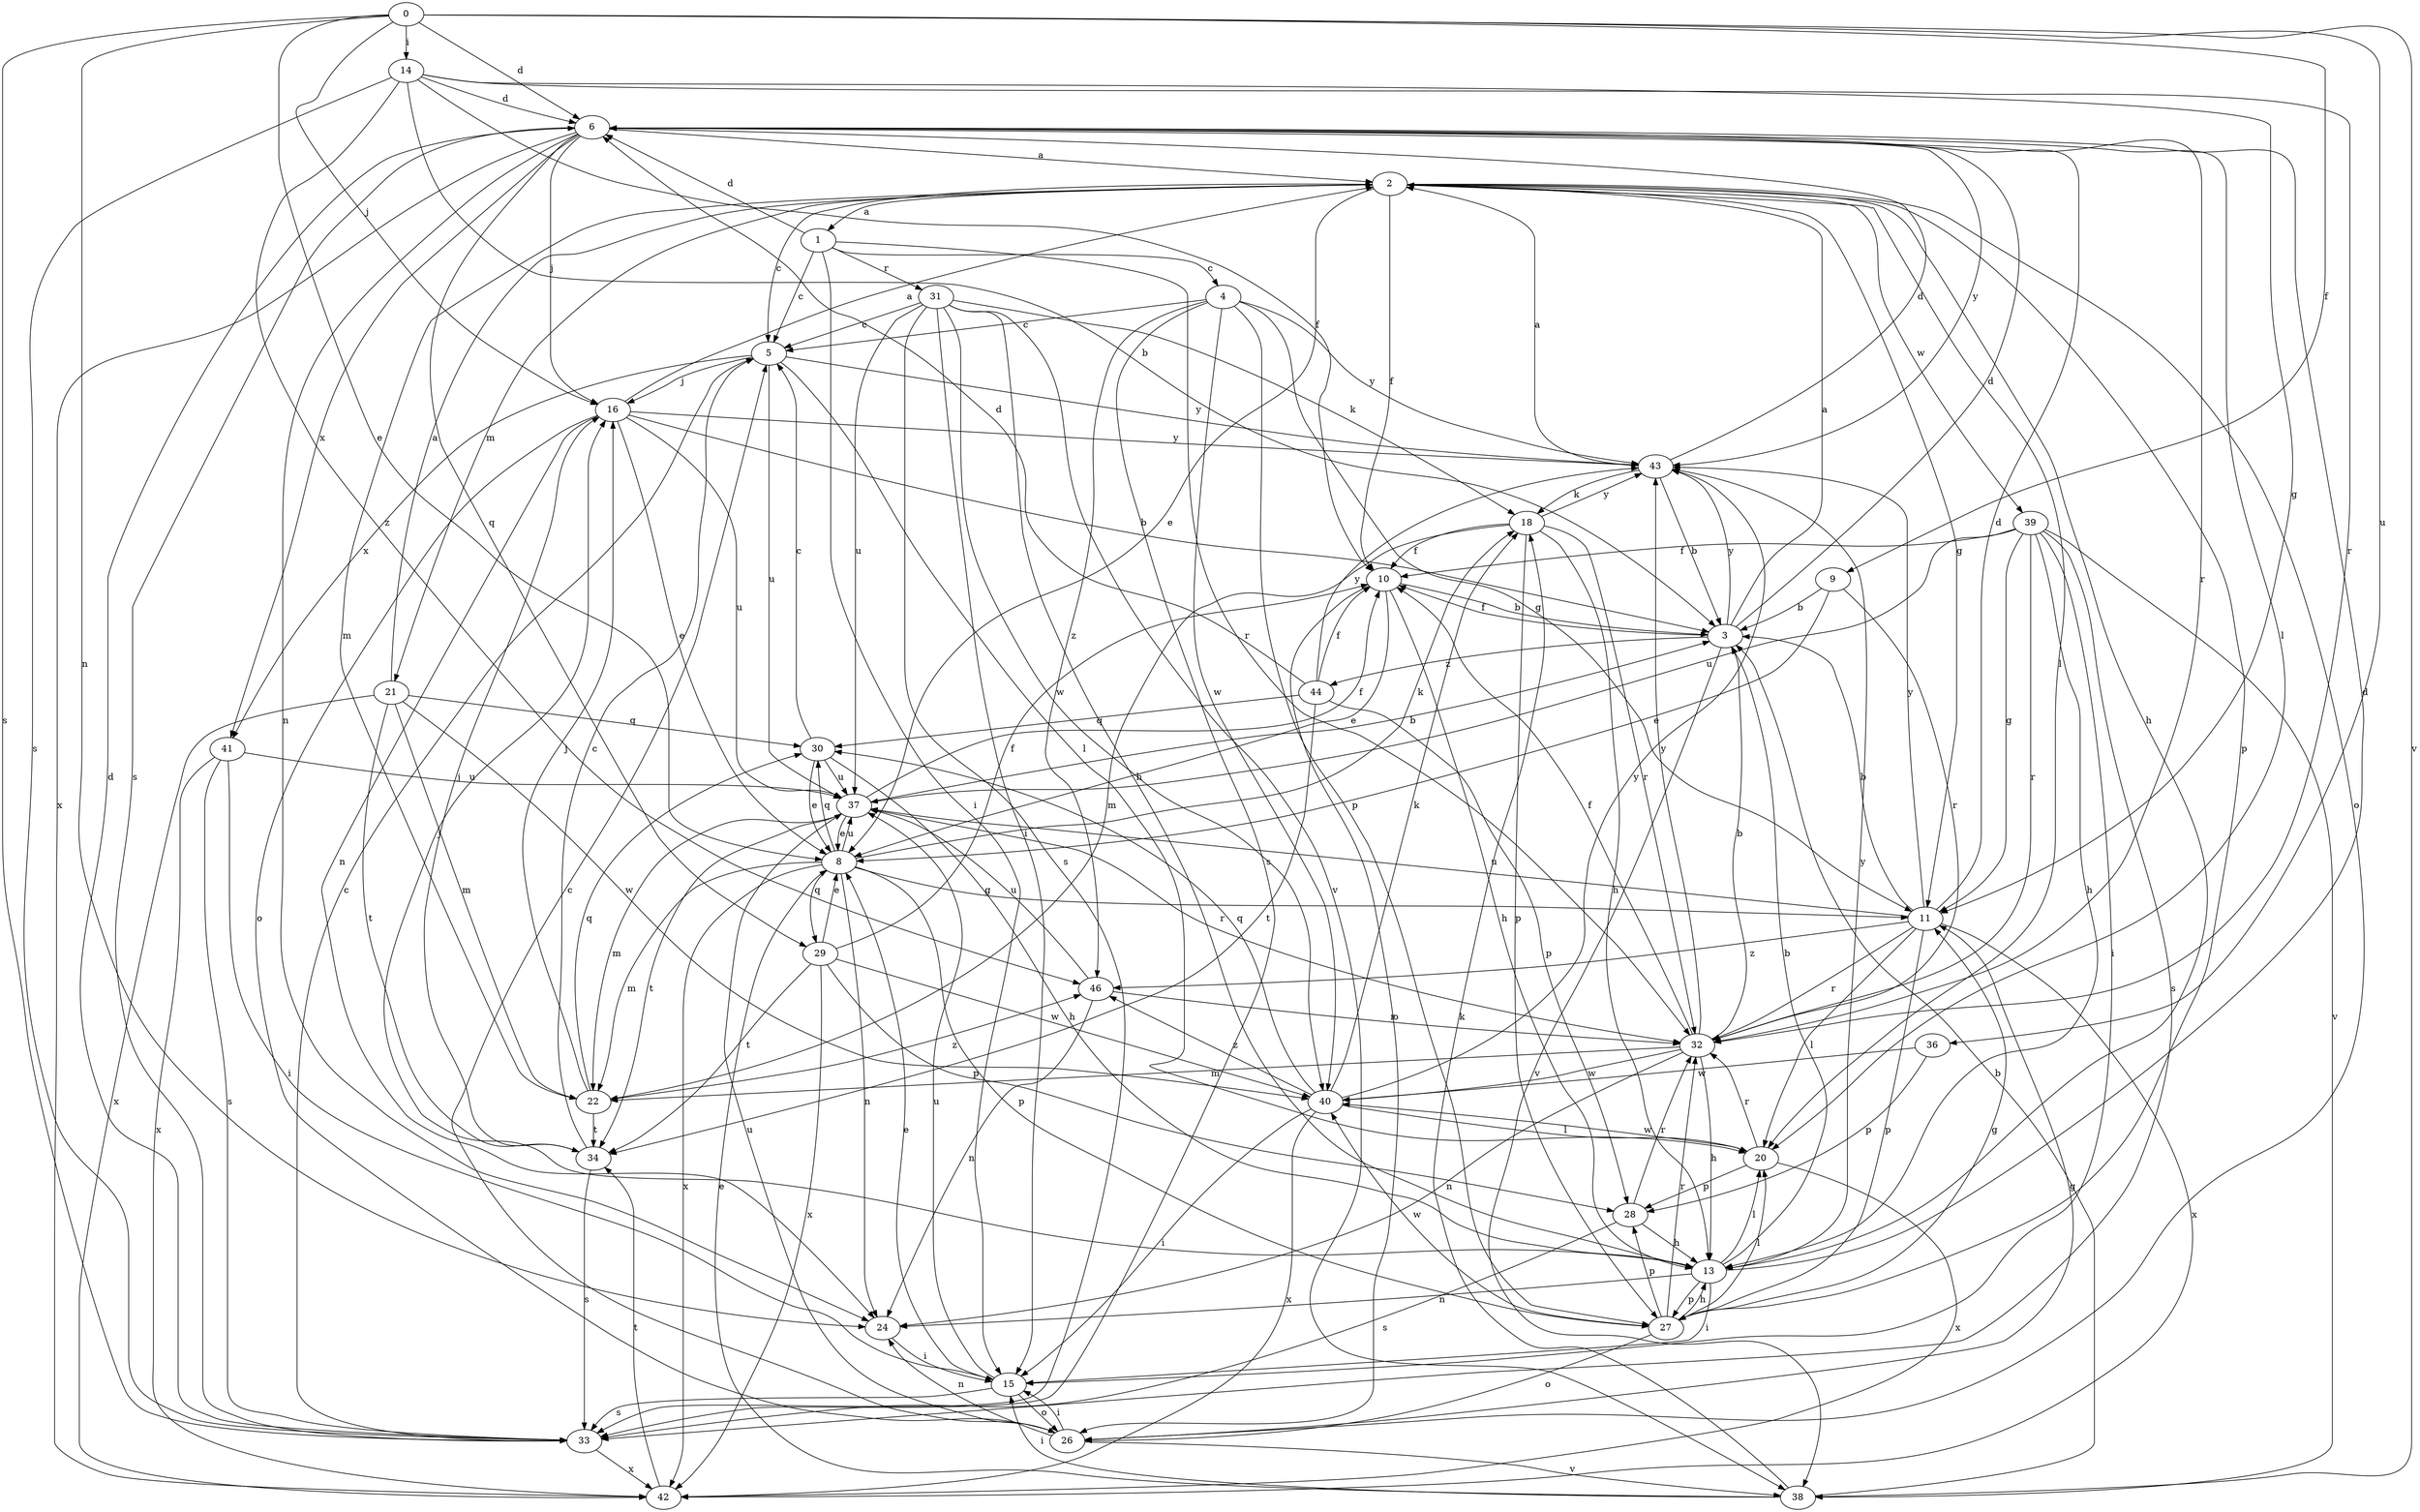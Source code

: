 strict digraph  {
0;
1;
2;
3;
4;
5;
6;
8;
9;
10;
11;
13;
14;
15;
16;
18;
20;
21;
22;
24;
26;
27;
28;
29;
30;
31;
32;
33;
34;
36;
37;
38;
39;
40;
41;
42;
43;
44;
46;
0 -> 6  [label=d];
0 -> 8  [label=e];
0 -> 9  [label=f];
0 -> 14  [label=i];
0 -> 16  [label=j];
0 -> 24  [label=n];
0 -> 33  [label=s];
0 -> 36  [label=u];
0 -> 38  [label=v];
1 -> 4  [label=c];
1 -> 5  [label=c];
1 -> 6  [label=d];
1 -> 15  [label=i];
1 -> 31  [label=r];
1 -> 32  [label=r];
2 -> 1  [label=a];
2 -> 5  [label=c];
2 -> 8  [label=e];
2 -> 10  [label=f];
2 -> 11  [label=g];
2 -> 13  [label=h];
2 -> 20  [label=l];
2 -> 21  [label=m];
2 -> 22  [label=m];
2 -> 26  [label=o];
2 -> 27  [label=p];
2 -> 39  [label=w];
3 -> 2  [label=a];
3 -> 6  [label=d];
3 -> 10  [label=f];
3 -> 38  [label=v];
3 -> 43  [label=y];
3 -> 44  [label=z];
4 -> 5  [label=c];
4 -> 11  [label=g];
4 -> 27  [label=p];
4 -> 33  [label=s];
4 -> 40  [label=w];
4 -> 43  [label=y];
4 -> 46  [label=z];
5 -> 16  [label=j];
5 -> 20  [label=l];
5 -> 37  [label=u];
5 -> 41  [label=x];
5 -> 43  [label=y];
6 -> 2  [label=a];
6 -> 16  [label=j];
6 -> 20  [label=l];
6 -> 24  [label=n];
6 -> 29  [label=q];
6 -> 32  [label=r];
6 -> 33  [label=s];
6 -> 41  [label=x];
6 -> 42  [label=x];
6 -> 43  [label=y];
8 -> 11  [label=g];
8 -> 18  [label=k];
8 -> 22  [label=m];
8 -> 24  [label=n];
8 -> 27  [label=p];
8 -> 29  [label=q];
8 -> 30  [label=q];
8 -> 37  [label=u];
8 -> 42  [label=x];
9 -> 3  [label=b];
9 -> 8  [label=e];
9 -> 32  [label=r];
10 -> 3  [label=b];
10 -> 8  [label=e];
10 -> 13  [label=h];
10 -> 26  [label=o];
11 -> 3  [label=b];
11 -> 6  [label=d];
11 -> 20  [label=l];
11 -> 27  [label=p];
11 -> 32  [label=r];
11 -> 37  [label=u];
11 -> 42  [label=x];
11 -> 43  [label=y];
11 -> 46  [label=z];
13 -> 3  [label=b];
13 -> 6  [label=d];
13 -> 15  [label=i];
13 -> 16  [label=j];
13 -> 20  [label=l];
13 -> 24  [label=n];
13 -> 27  [label=p];
13 -> 43  [label=y];
14 -> 3  [label=b];
14 -> 6  [label=d];
14 -> 10  [label=f];
14 -> 11  [label=g];
14 -> 32  [label=r];
14 -> 33  [label=s];
14 -> 46  [label=z];
15 -> 8  [label=e];
15 -> 26  [label=o];
15 -> 33  [label=s];
15 -> 37  [label=u];
16 -> 2  [label=a];
16 -> 3  [label=b];
16 -> 8  [label=e];
16 -> 24  [label=n];
16 -> 26  [label=o];
16 -> 37  [label=u];
16 -> 43  [label=y];
18 -> 10  [label=f];
18 -> 13  [label=h];
18 -> 22  [label=m];
18 -> 27  [label=p];
18 -> 32  [label=r];
18 -> 43  [label=y];
20 -> 28  [label=p];
20 -> 32  [label=r];
20 -> 40  [label=w];
20 -> 42  [label=x];
21 -> 2  [label=a];
21 -> 22  [label=m];
21 -> 30  [label=q];
21 -> 34  [label=t];
21 -> 40  [label=w];
21 -> 42  [label=x];
22 -> 16  [label=j];
22 -> 30  [label=q];
22 -> 34  [label=t];
22 -> 46  [label=z];
24 -> 15  [label=i];
26 -> 5  [label=c];
26 -> 11  [label=g];
26 -> 15  [label=i];
26 -> 24  [label=n];
26 -> 37  [label=u];
26 -> 38  [label=v];
27 -> 11  [label=g];
27 -> 13  [label=h];
27 -> 20  [label=l];
27 -> 26  [label=o];
27 -> 28  [label=p];
27 -> 32  [label=r];
27 -> 40  [label=w];
28 -> 13  [label=h];
28 -> 32  [label=r];
28 -> 33  [label=s];
29 -> 8  [label=e];
29 -> 10  [label=f];
29 -> 28  [label=p];
29 -> 34  [label=t];
29 -> 40  [label=w];
29 -> 42  [label=x];
30 -> 5  [label=c];
30 -> 8  [label=e];
30 -> 13  [label=h];
30 -> 37  [label=u];
31 -> 5  [label=c];
31 -> 13  [label=h];
31 -> 15  [label=i];
31 -> 18  [label=k];
31 -> 33  [label=s];
31 -> 37  [label=u];
31 -> 38  [label=v];
31 -> 40  [label=w];
32 -> 3  [label=b];
32 -> 10  [label=f];
32 -> 13  [label=h];
32 -> 22  [label=m];
32 -> 24  [label=n];
32 -> 40  [label=w];
32 -> 43  [label=y];
33 -> 5  [label=c];
33 -> 6  [label=d];
33 -> 42  [label=x];
34 -> 5  [label=c];
34 -> 16  [label=j];
34 -> 33  [label=s];
36 -> 28  [label=p];
36 -> 40  [label=w];
37 -> 3  [label=b];
37 -> 8  [label=e];
37 -> 10  [label=f];
37 -> 22  [label=m];
37 -> 32  [label=r];
37 -> 34  [label=t];
38 -> 3  [label=b];
38 -> 8  [label=e];
38 -> 15  [label=i];
38 -> 18  [label=k];
39 -> 10  [label=f];
39 -> 11  [label=g];
39 -> 13  [label=h];
39 -> 15  [label=i];
39 -> 32  [label=r];
39 -> 33  [label=s];
39 -> 37  [label=u];
39 -> 38  [label=v];
40 -> 15  [label=i];
40 -> 18  [label=k];
40 -> 20  [label=l];
40 -> 30  [label=q];
40 -> 42  [label=x];
40 -> 43  [label=y];
40 -> 46  [label=z];
41 -> 15  [label=i];
41 -> 33  [label=s];
41 -> 37  [label=u];
41 -> 42  [label=x];
42 -> 34  [label=t];
43 -> 2  [label=a];
43 -> 3  [label=b];
43 -> 6  [label=d];
43 -> 18  [label=k];
44 -> 6  [label=d];
44 -> 10  [label=f];
44 -> 28  [label=p];
44 -> 30  [label=q];
44 -> 34  [label=t];
44 -> 43  [label=y];
46 -> 24  [label=n];
46 -> 32  [label=r];
46 -> 37  [label=u];
}
